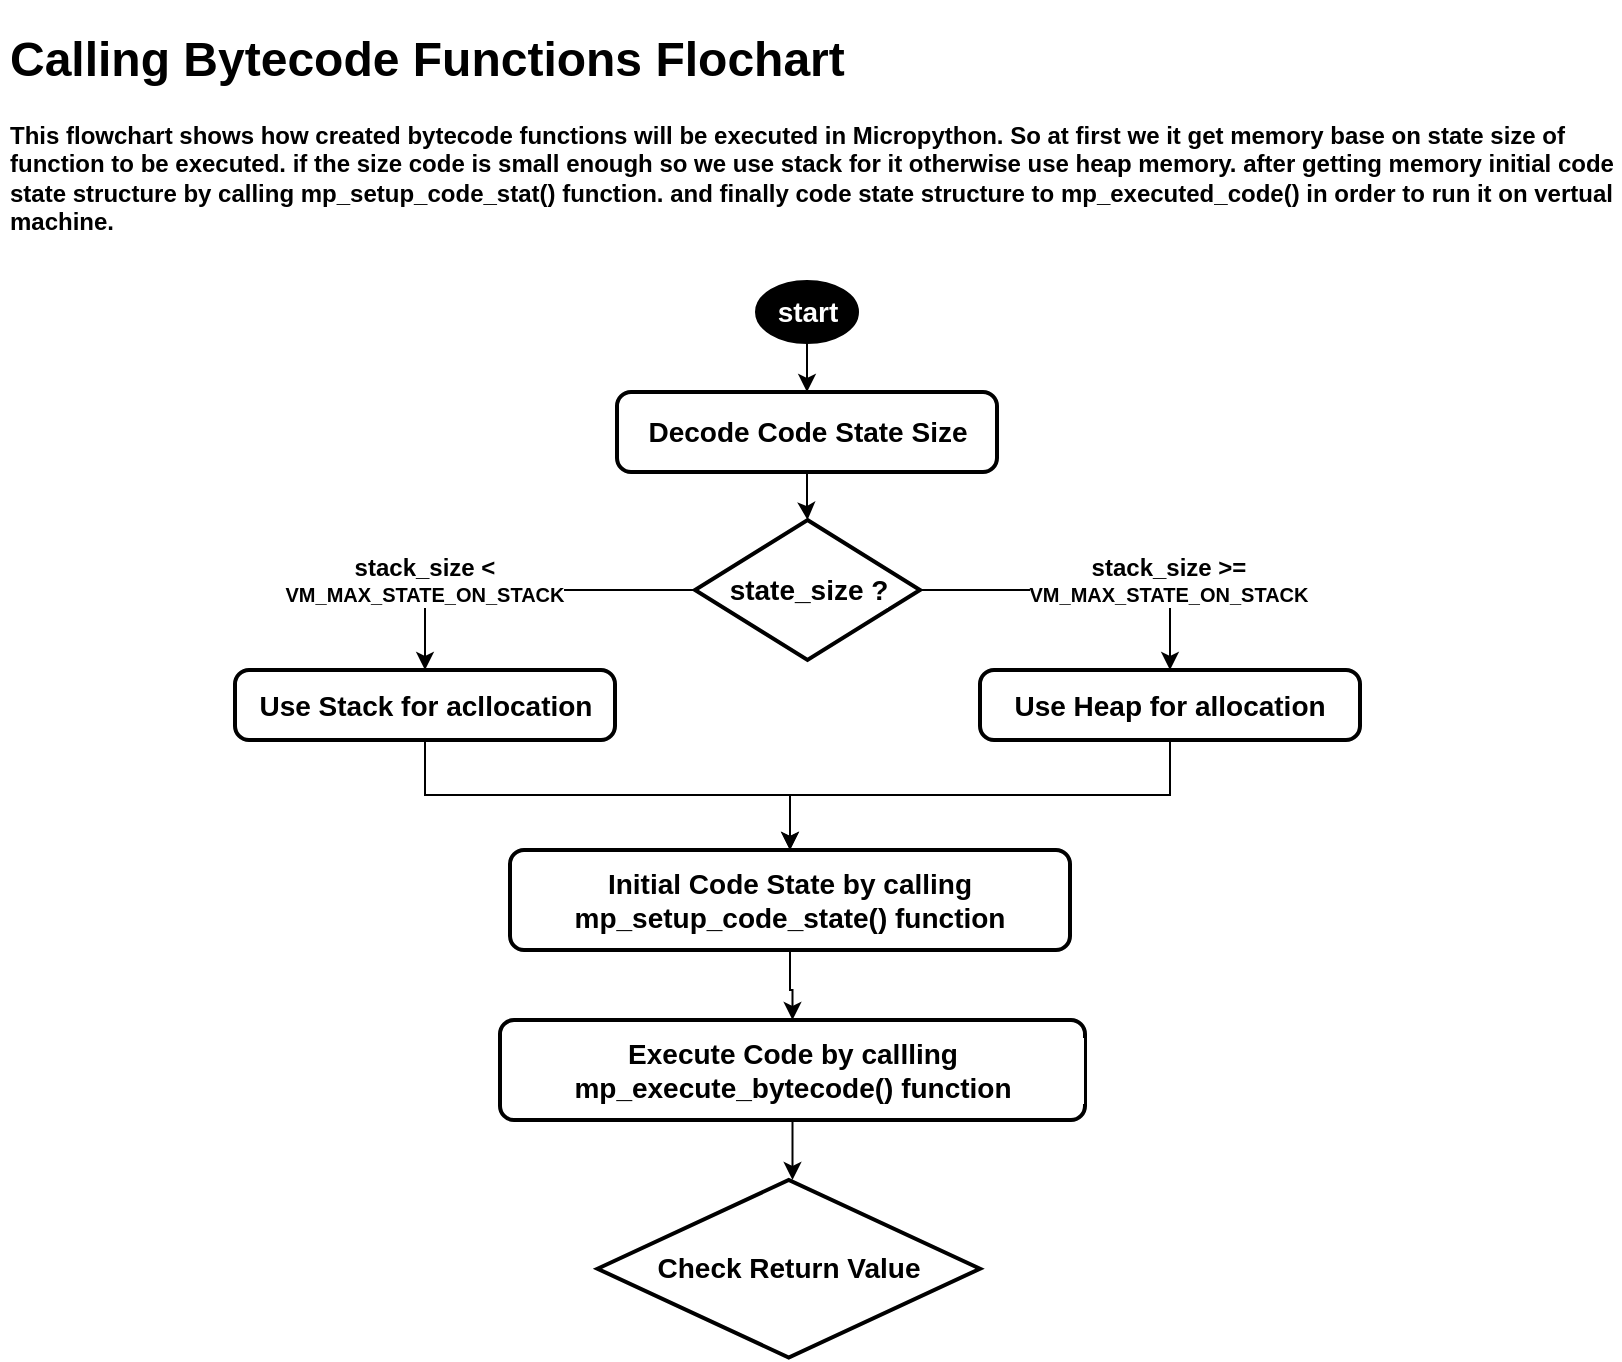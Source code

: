 <mxfile version="15.9.4" type="github">
  <diagram id="kvoGo0gfQWNKkFxHk639" name="Page-1">
    <mxGraphModel dx="914" dy="454" grid="1" gridSize="10" guides="1" tooltips="1" connect="1" arrows="1" fold="1" page="1" pageScale="1" pageWidth="850" pageHeight="1100" math="0" shadow="0">
      <root>
        <mxCell id="0" />
        <mxCell id="1" parent="0" />
        <mxCell id="JKBhCjqjnzoE227UuKIU-41" style="edgeStyle=orthogonalEdgeStyle;rounded=0;orthogonalLoop=1;jettySize=auto;html=1;fontFamily=Helvetica;fontSize=14;fontColor=#000000;" edge="1" parent="1" source="wVERp9EFQYTSEjUQM9i8-1" target="JKBhCjqjnzoE227UuKIU-10">
          <mxGeometry relative="1" as="geometry" />
        </mxCell>
        <mxCell id="wVERp9EFQYTSEjUQM9i8-1" value="start" style="strokeWidth=2;html=1;shape=mxgraph.flowchart.start_1;whiteSpace=wrap;fontColor=#FFFFFF;labelBackgroundColor=#000000;fillColor=#000000;fontStyle=1;fontSize=14;" parent="1" vertex="1">
          <mxGeometry x="408.5" y="141" width="50" height="30" as="geometry" />
        </mxCell>
        <mxCell id="JKBhCjqjnzoE227UuKIU-1" value="&lt;h1&gt;Calling Bytecode Functions Flochart&lt;br&gt;&lt;/h1&gt;&lt;p&gt;This flowchart shows how created bytecode functions will be executed in Micropython. So at first we it get memory base on state size of function to be executed. if the size code is small enough so we use stack for it otherwise use heap memory. after getting memory initial code state structure by calling mp_setup_code_stat() function. and finally code state structure to mp_executed_code() in order to run it on vertual machine. &lt;br&gt;&lt;/p&gt;" style="text;html=1;strokeColor=none;fillColor=none;spacing=5;spacingTop=-20;whiteSpace=wrap;overflow=hidden;rounded=0;fontStyle=1" vertex="1" parent="1">
          <mxGeometry x="30" y="10" width="810" height="120" as="geometry" />
        </mxCell>
        <mxCell id="JKBhCjqjnzoE227UuKIU-32" style="edgeStyle=orthogonalEdgeStyle;rounded=0;orthogonalLoop=1;jettySize=auto;html=1;entryX=0.5;entryY=0;entryDx=0;entryDy=0;fontFamily=Helvetica;fontSize=14;fontColor=#000000;" edge="1" parent="1" source="JKBhCjqjnzoE227UuKIU-4" target="JKBhCjqjnzoE227UuKIU-28">
          <mxGeometry relative="1" as="geometry" />
        </mxCell>
        <mxCell id="JKBhCjqjnzoE227UuKIU-4" value="Use Heap for allocation" style="rounded=1;whiteSpace=wrap;html=1;absoluteArcSize=1;arcSize=14;strokeWidth=2;labelBackgroundColor=#FFFFFF;fontSize=14;fontColor=#000000;fillColor=#FFFFFF;fontStyle=1" vertex="1" parent="1">
          <mxGeometry x="520" y="335" width="190" height="35" as="geometry" />
        </mxCell>
        <mxCell id="JKBhCjqjnzoE227UuKIU-22" style="edgeStyle=orthogonalEdgeStyle;rounded=0;orthogonalLoop=1;jettySize=auto;html=1;fontFamily=Helvetica;fontSize=12;fontColor=#000000;" edge="1" parent="1" source="JKBhCjqjnzoE227UuKIU-7" target="JKBhCjqjnzoE227UuKIU-4">
          <mxGeometry relative="1" as="geometry" />
        </mxCell>
        <mxCell id="JKBhCjqjnzoE227UuKIU-26" style="edgeStyle=orthogonalEdgeStyle;rounded=0;orthogonalLoop=1;jettySize=auto;html=1;fontFamily=Helvetica;fontSize=12;fontColor=#000000;" edge="1" parent="1" source="JKBhCjqjnzoE227UuKIU-7" target="JKBhCjqjnzoE227UuKIU-13">
          <mxGeometry relative="1" as="geometry" />
        </mxCell>
        <mxCell id="JKBhCjqjnzoE227UuKIU-7" value="state_size ?" style="strokeWidth=2;html=1;shape=mxgraph.flowchart.decision;whiteSpace=wrap;rounded=1;labelBackgroundColor=#FFFFFF;fontFamily=Helvetica;fontSize=14;fontColor=#000000;fillColor=#FFFFFF;fontStyle=1" vertex="1" parent="1">
          <mxGeometry x="377.5" y="260" width="112.5" height="70" as="geometry" />
        </mxCell>
        <mxCell id="JKBhCjqjnzoE227UuKIU-43" style="edgeStyle=orthogonalEdgeStyle;rounded=0;orthogonalLoop=1;jettySize=auto;html=1;entryX=0.5;entryY=0;entryDx=0;entryDy=0;entryPerimeter=0;fontFamily=Helvetica;fontSize=12;fontColor=#000000;" edge="1" parent="1" source="JKBhCjqjnzoE227UuKIU-10" target="JKBhCjqjnzoE227UuKIU-7">
          <mxGeometry relative="1" as="geometry" />
        </mxCell>
        <mxCell id="JKBhCjqjnzoE227UuKIU-10" value="Decode Code State Size" style="rounded=1;whiteSpace=wrap;html=1;absoluteArcSize=1;arcSize=14;strokeWidth=2;labelBackgroundColor=#FFFFFF;fontSize=14;fontColor=#000000;fillColor=#FFFFFF;fontStyle=1" vertex="1" parent="1">
          <mxGeometry x="338.5" y="196" width="190" height="40" as="geometry" />
        </mxCell>
        <mxCell id="JKBhCjqjnzoE227UuKIU-31" style="edgeStyle=orthogonalEdgeStyle;rounded=0;orthogonalLoop=1;jettySize=auto;html=1;fontFamily=Helvetica;fontSize=14;fontColor=#000000;" edge="1" parent="1" source="JKBhCjqjnzoE227UuKIU-13" target="JKBhCjqjnzoE227UuKIU-28">
          <mxGeometry relative="1" as="geometry" />
        </mxCell>
        <mxCell id="JKBhCjqjnzoE227UuKIU-13" value="Use Stack for acllocation" style="rounded=1;whiteSpace=wrap;html=1;absoluteArcSize=1;arcSize=14;strokeWidth=2;labelBackgroundColor=#FFFFFF;fontSize=14;fontColor=#000000;fillColor=#FFFFFF;fontStyle=1" vertex="1" parent="1">
          <mxGeometry x="147.5" y="335" width="190" height="35" as="geometry" />
        </mxCell>
        <mxCell id="JKBhCjqjnzoE227UuKIU-18" value="&lt;font style=&quot;font-size: 12px&quot;&gt;&lt;font style=&quot;font-size: 12px&quot;&gt;stack_size &amp;gt;=&lt;/font&gt; &lt;/font&gt;VM_MAX_STATE_ON_STACK" style="text;html=1;strokeColor=none;fillColor=none;align=center;verticalAlign=middle;whiteSpace=wrap;rounded=0;labelBackgroundColor=#FFFFFF;fontFamily=Helvetica;fontSize=10;fontColor=#000000;fontStyle=1" vertex="1" parent="1">
          <mxGeometry x="577" y="267.5" width="75" height="45" as="geometry" />
        </mxCell>
        <mxCell id="JKBhCjqjnzoE227UuKIU-17" value="&lt;font style=&quot;font-size: 12px&quot;&gt;stack_size &amp;lt; &lt;/font&gt;VM_MAX_STATE_ON_STACK" style="text;html=1;strokeColor=none;fillColor=none;align=center;verticalAlign=middle;whiteSpace=wrap;rounded=0;labelBackgroundColor=#FFFFFF;fontFamily=Helvetica;fontSize=10;fontColor=#000000;fontStyle=1" vertex="1" parent="1">
          <mxGeometry x="205" y="267.5" width="75" height="45" as="geometry" />
        </mxCell>
        <mxCell id="JKBhCjqjnzoE227UuKIU-42" style="edgeStyle=orthogonalEdgeStyle;rounded=0;orthogonalLoop=1;jettySize=auto;html=1;fontFamily=Helvetica;fontSize=12;fontColor=#000000;" edge="1" parent="1" source="JKBhCjqjnzoE227UuKIU-28" target="JKBhCjqjnzoE227UuKIU-33">
          <mxGeometry relative="1" as="geometry" />
        </mxCell>
        <mxCell id="JKBhCjqjnzoE227UuKIU-28" value="Initial Code State by calling mp_setup_code_state() function" style="rounded=1;whiteSpace=wrap;html=1;absoluteArcSize=1;arcSize=14;strokeWidth=2;labelBackgroundColor=#FFFFFF;fontFamily=Helvetica;fontSize=14;fontColor=#000000;fillColor=#FFFFFF;fontStyle=1" vertex="1" parent="1">
          <mxGeometry x="285" y="425" width="280" height="50" as="geometry" />
        </mxCell>
        <mxCell id="JKBhCjqjnzoE227UuKIU-38" style="edgeStyle=orthogonalEdgeStyle;rounded=0;orthogonalLoop=1;jettySize=auto;html=1;fontFamily=Helvetica;fontSize=14;fontColor=#000000;" edge="1" parent="1" source="JKBhCjqjnzoE227UuKIU-33" target="JKBhCjqjnzoE227UuKIU-35">
          <mxGeometry relative="1" as="geometry">
            <Array as="points">
              <mxPoint x="424" y="550" />
              <mxPoint x="424" y="550" />
            </Array>
          </mxGeometry>
        </mxCell>
        <mxCell id="JKBhCjqjnzoE227UuKIU-33" value="Execute Code by callling mp_execute_bytecode() function" style="rounded=1;whiteSpace=wrap;html=1;absoluteArcSize=1;arcSize=14;strokeWidth=2;labelBackgroundColor=#FFFFFF;fontFamily=Helvetica;fontSize=14;fontColor=#000000;fillColor=#FFFFFF;fontStyle=1" vertex="1" parent="1">
          <mxGeometry x="280" y="510" width="292.5" height="50" as="geometry" />
        </mxCell>
        <mxCell id="JKBhCjqjnzoE227UuKIU-35" value="&lt;font style=&quot;font-size: 14px&quot;&gt;Check Return Value&lt;/font&gt;" style="strokeWidth=2;html=1;shape=mxgraph.flowchart.decision;whiteSpace=wrap;rounded=1;labelBackgroundColor=#FFFFFF;fontFamily=Helvetica;fontSize=14;fontColor=#000000;fillColor=#FFFFFF;fontStyle=1;verticalAlign=middle;spacing=0;flipH=1;flipV=1;direction=south;" vertex="1" parent="1">
          <mxGeometry x="328.75" y="590" width="191.25" height="88.75" as="geometry" />
        </mxCell>
      </root>
    </mxGraphModel>
  </diagram>
</mxfile>
